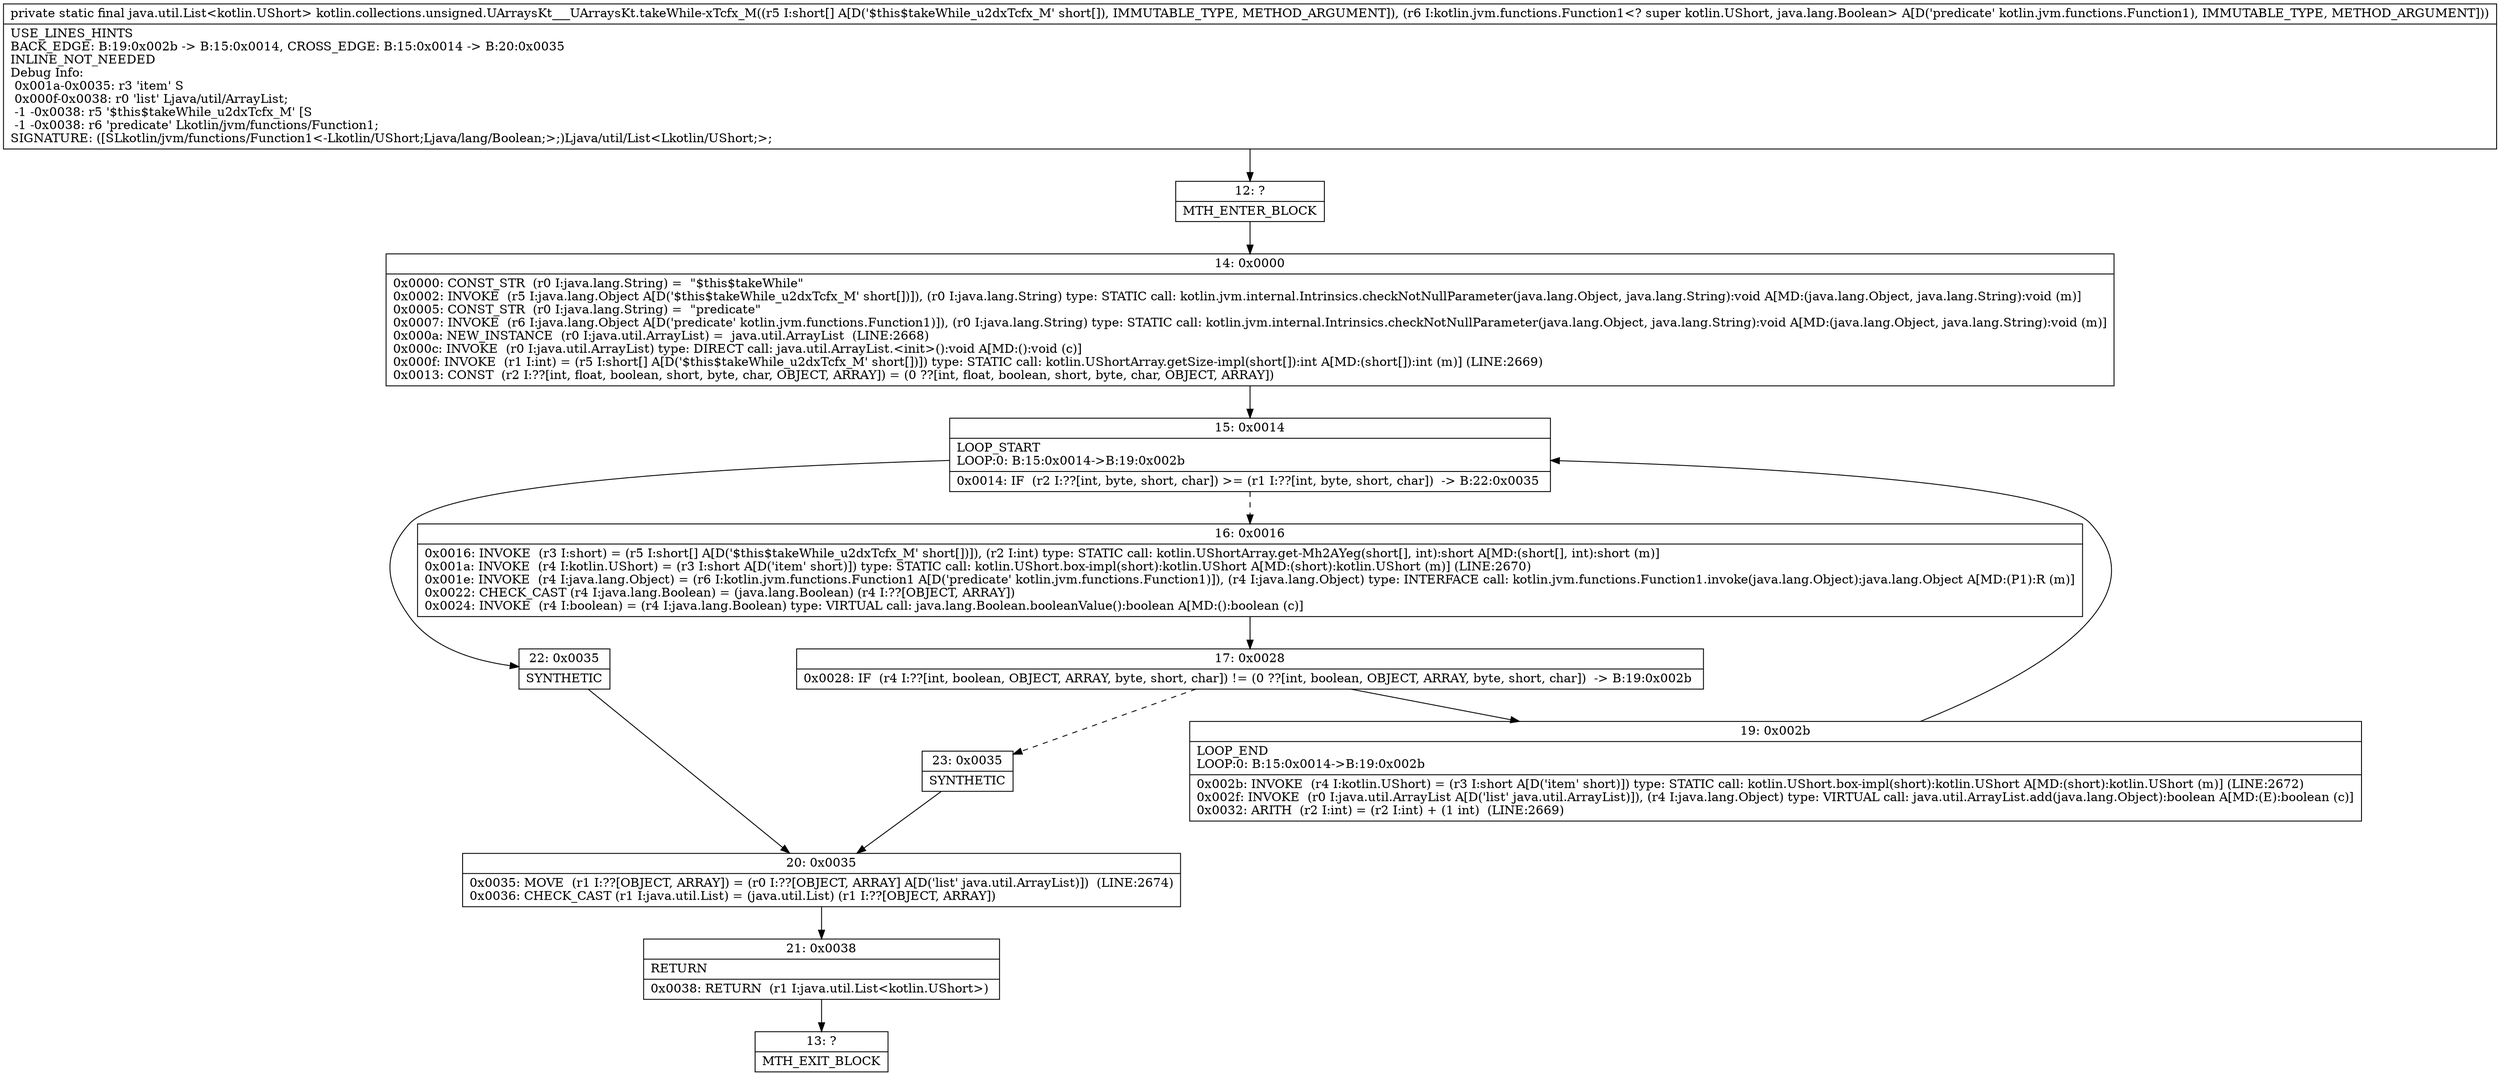 digraph "CFG forkotlin.collections.unsigned.UArraysKt___UArraysKt.takeWhile\-xTcfx_M([SLkotlin\/jvm\/functions\/Function1;)Ljava\/util\/List;" {
Node_12 [shape=record,label="{12\:\ ?|MTH_ENTER_BLOCK\l}"];
Node_14 [shape=record,label="{14\:\ 0x0000|0x0000: CONST_STR  (r0 I:java.lang.String) =  \"$this$takeWhile\" \l0x0002: INVOKE  (r5 I:java.lang.Object A[D('$this$takeWhile_u2dxTcfx_M' short[])]), (r0 I:java.lang.String) type: STATIC call: kotlin.jvm.internal.Intrinsics.checkNotNullParameter(java.lang.Object, java.lang.String):void A[MD:(java.lang.Object, java.lang.String):void (m)]\l0x0005: CONST_STR  (r0 I:java.lang.String) =  \"predicate\" \l0x0007: INVOKE  (r6 I:java.lang.Object A[D('predicate' kotlin.jvm.functions.Function1)]), (r0 I:java.lang.String) type: STATIC call: kotlin.jvm.internal.Intrinsics.checkNotNullParameter(java.lang.Object, java.lang.String):void A[MD:(java.lang.Object, java.lang.String):void (m)]\l0x000a: NEW_INSTANCE  (r0 I:java.util.ArrayList) =  java.util.ArrayList  (LINE:2668)\l0x000c: INVOKE  (r0 I:java.util.ArrayList) type: DIRECT call: java.util.ArrayList.\<init\>():void A[MD:():void (c)]\l0x000f: INVOKE  (r1 I:int) = (r5 I:short[] A[D('$this$takeWhile_u2dxTcfx_M' short[])]) type: STATIC call: kotlin.UShortArray.getSize\-impl(short[]):int A[MD:(short[]):int (m)] (LINE:2669)\l0x0013: CONST  (r2 I:??[int, float, boolean, short, byte, char, OBJECT, ARRAY]) = (0 ??[int, float, boolean, short, byte, char, OBJECT, ARRAY]) \l}"];
Node_15 [shape=record,label="{15\:\ 0x0014|LOOP_START\lLOOP:0: B:15:0x0014\-\>B:19:0x002b\l|0x0014: IF  (r2 I:??[int, byte, short, char]) \>= (r1 I:??[int, byte, short, char])  \-\> B:22:0x0035 \l}"];
Node_16 [shape=record,label="{16\:\ 0x0016|0x0016: INVOKE  (r3 I:short) = (r5 I:short[] A[D('$this$takeWhile_u2dxTcfx_M' short[])]), (r2 I:int) type: STATIC call: kotlin.UShortArray.get\-Mh2AYeg(short[], int):short A[MD:(short[], int):short (m)]\l0x001a: INVOKE  (r4 I:kotlin.UShort) = (r3 I:short A[D('item' short)]) type: STATIC call: kotlin.UShort.box\-impl(short):kotlin.UShort A[MD:(short):kotlin.UShort (m)] (LINE:2670)\l0x001e: INVOKE  (r4 I:java.lang.Object) = (r6 I:kotlin.jvm.functions.Function1 A[D('predicate' kotlin.jvm.functions.Function1)]), (r4 I:java.lang.Object) type: INTERFACE call: kotlin.jvm.functions.Function1.invoke(java.lang.Object):java.lang.Object A[MD:(P1):R (m)]\l0x0022: CHECK_CAST (r4 I:java.lang.Boolean) = (java.lang.Boolean) (r4 I:??[OBJECT, ARRAY]) \l0x0024: INVOKE  (r4 I:boolean) = (r4 I:java.lang.Boolean) type: VIRTUAL call: java.lang.Boolean.booleanValue():boolean A[MD:():boolean (c)]\l}"];
Node_17 [shape=record,label="{17\:\ 0x0028|0x0028: IF  (r4 I:??[int, boolean, OBJECT, ARRAY, byte, short, char]) != (0 ??[int, boolean, OBJECT, ARRAY, byte, short, char])  \-\> B:19:0x002b \l}"];
Node_19 [shape=record,label="{19\:\ 0x002b|LOOP_END\lLOOP:0: B:15:0x0014\-\>B:19:0x002b\l|0x002b: INVOKE  (r4 I:kotlin.UShort) = (r3 I:short A[D('item' short)]) type: STATIC call: kotlin.UShort.box\-impl(short):kotlin.UShort A[MD:(short):kotlin.UShort (m)] (LINE:2672)\l0x002f: INVOKE  (r0 I:java.util.ArrayList A[D('list' java.util.ArrayList)]), (r4 I:java.lang.Object) type: VIRTUAL call: java.util.ArrayList.add(java.lang.Object):boolean A[MD:(E):boolean (c)]\l0x0032: ARITH  (r2 I:int) = (r2 I:int) + (1 int)  (LINE:2669)\l}"];
Node_23 [shape=record,label="{23\:\ 0x0035|SYNTHETIC\l}"];
Node_20 [shape=record,label="{20\:\ 0x0035|0x0035: MOVE  (r1 I:??[OBJECT, ARRAY]) = (r0 I:??[OBJECT, ARRAY] A[D('list' java.util.ArrayList)])  (LINE:2674)\l0x0036: CHECK_CAST (r1 I:java.util.List) = (java.util.List) (r1 I:??[OBJECT, ARRAY]) \l}"];
Node_21 [shape=record,label="{21\:\ 0x0038|RETURN\l|0x0038: RETURN  (r1 I:java.util.List\<kotlin.UShort\>) \l}"];
Node_13 [shape=record,label="{13\:\ ?|MTH_EXIT_BLOCK\l}"];
Node_22 [shape=record,label="{22\:\ 0x0035|SYNTHETIC\l}"];
MethodNode[shape=record,label="{private static final java.util.List\<kotlin.UShort\> kotlin.collections.unsigned.UArraysKt___UArraysKt.takeWhile\-xTcfx_M((r5 I:short[] A[D('$this$takeWhile_u2dxTcfx_M' short[]), IMMUTABLE_TYPE, METHOD_ARGUMENT]), (r6 I:kotlin.jvm.functions.Function1\<? super kotlin.UShort, java.lang.Boolean\> A[D('predicate' kotlin.jvm.functions.Function1), IMMUTABLE_TYPE, METHOD_ARGUMENT]))  | USE_LINES_HINTS\lBACK_EDGE: B:19:0x002b \-\> B:15:0x0014, CROSS_EDGE: B:15:0x0014 \-\> B:20:0x0035\lINLINE_NOT_NEEDED\lDebug Info:\l  0x001a\-0x0035: r3 'item' S\l  0x000f\-0x0038: r0 'list' Ljava\/util\/ArrayList;\l  \-1 \-0x0038: r5 '$this$takeWhile_u2dxTcfx_M' [S\l  \-1 \-0x0038: r6 'predicate' Lkotlin\/jvm\/functions\/Function1;\lSIGNATURE: ([SLkotlin\/jvm\/functions\/Function1\<\-Lkotlin\/UShort;Ljava\/lang\/Boolean;\>;)Ljava\/util\/List\<Lkotlin\/UShort;\>;\l}"];
MethodNode -> Node_12;Node_12 -> Node_14;
Node_14 -> Node_15;
Node_15 -> Node_16[style=dashed];
Node_15 -> Node_22;
Node_16 -> Node_17;
Node_17 -> Node_19;
Node_17 -> Node_23[style=dashed];
Node_19 -> Node_15;
Node_23 -> Node_20;
Node_20 -> Node_21;
Node_21 -> Node_13;
Node_22 -> Node_20;
}


